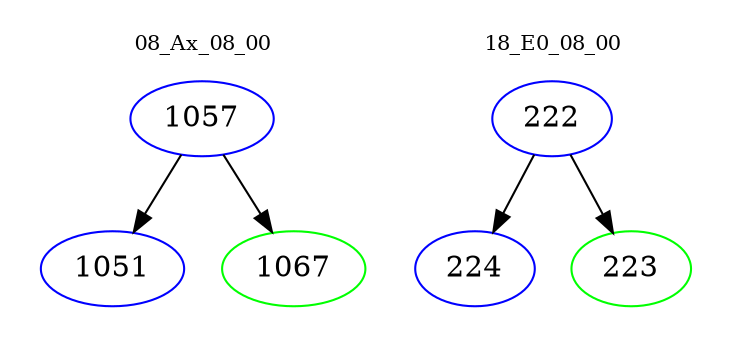 digraph{
subgraph cluster_0 {
color = white
label = "08_Ax_08_00";
fontsize=10;
T0_1057 [label="1057", color="blue"]
T0_1057 -> T0_1051 [color="black"]
T0_1051 [label="1051", color="blue"]
T0_1057 -> T0_1067 [color="black"]
T0_1067 [label="1067", color="green"]
}
subgraph cluster_1 {
color = white
label = "18_E0_08_00";
fontsize=10;
T1_222 [label="222", color="blue"]
T1_222 -> T1_224 [color="black"]
T1_224 [label="224", color="blue"]
T1_222 -> T1_223 [color="black"]
T1_223 [label="223", color="green"]
}
}
